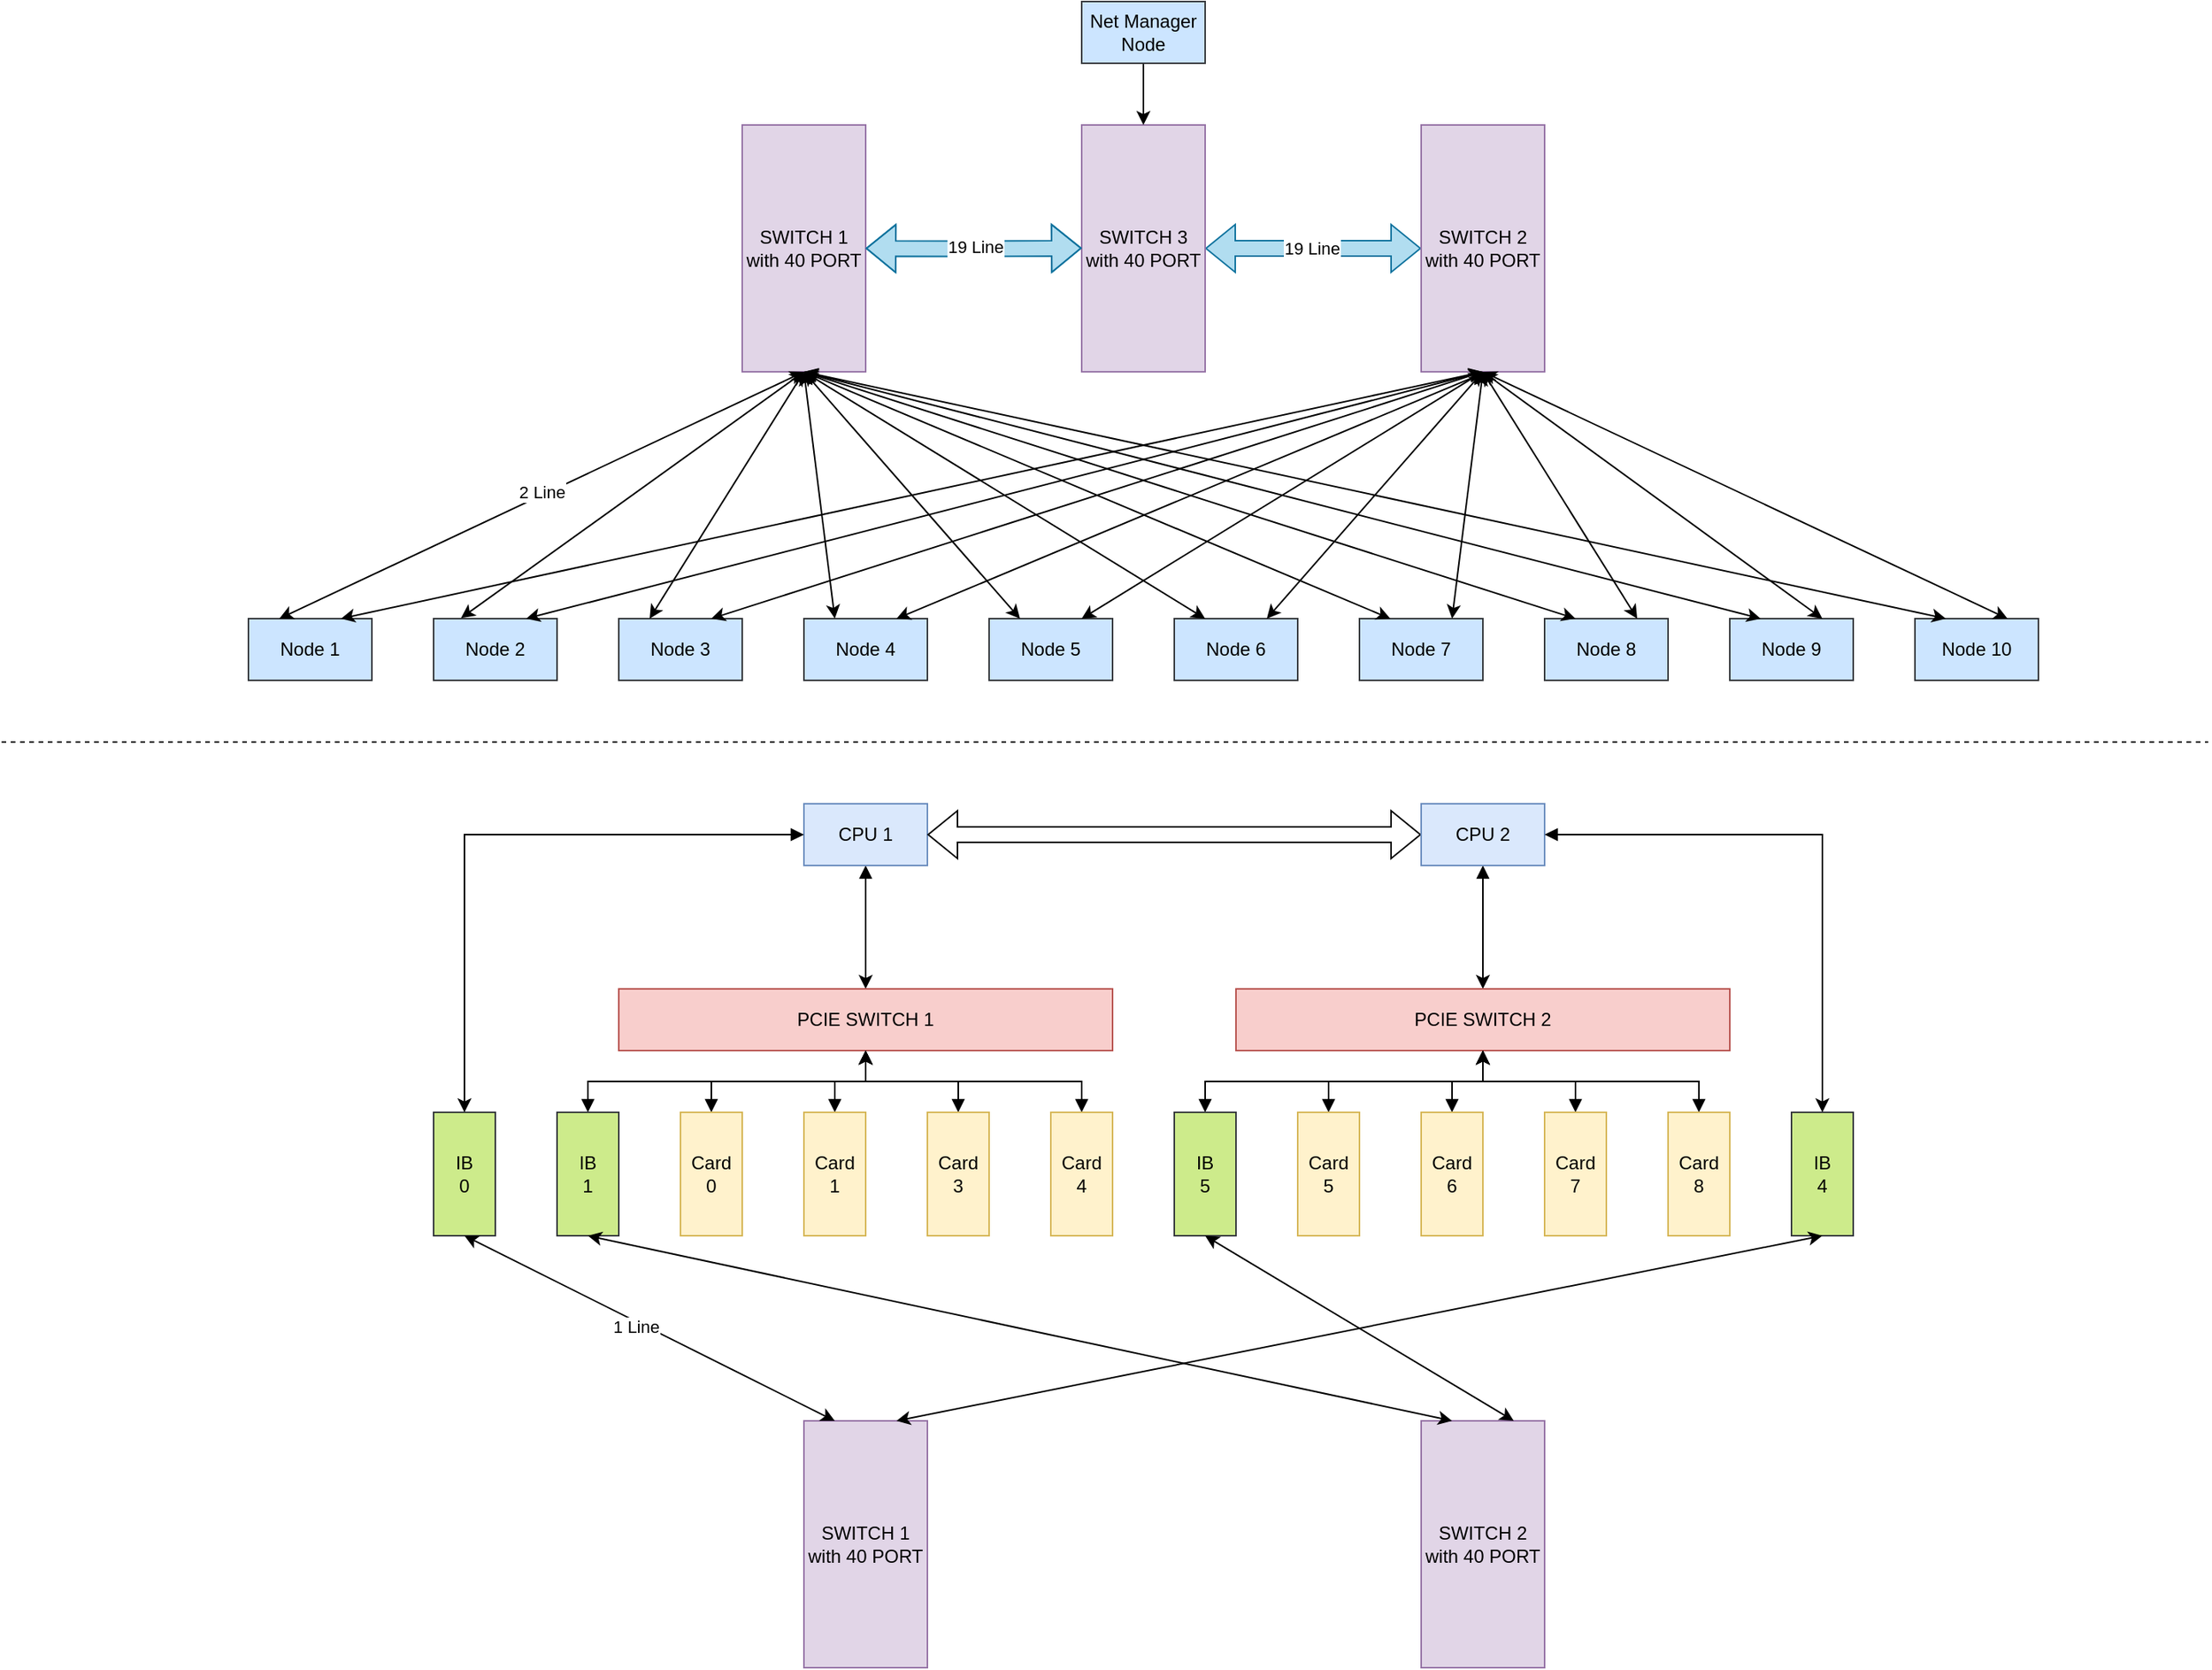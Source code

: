 <mxfile version="21.6.9" type="github">
  <diagram name="Page-1" id="We7jntTk1xdtihZDSqFv">
    <mxGraphModel dx="2924" dy="1150" grid="1" gridSize="10" guides="1" tooltips="1" connect="1" arrows="1" fold="1" page="1" pageScale="1" pageWidth="850" pageHeight="1100" math="0" shadow="0">
      <root>
        <mxCell id="0" />
        <mxCell id="1" parent="0" />
        <mxCell id="6E5yPgTEB-q1T4PbuA31-1" value="SWITCH 1&lt;br&gt;with 40 PORT" style="rounded=0;whiteSpace=wrap;html=1;fillColor=#e1d5e7;strokeColor=#9673a6;" parent="1" vertex="1">
          <mxGeometry x="120" y="80" width="80" height="160" as="geometry" />
        </mxCell>
        <mxCell id="6E5yPgTEB-q1T4PbuA31-34" value="" style="edgeStyle=orthogonalEdgeStyle;rounded=0;orthogonalLoop=1;jettySize=auto;html=1;shape=flexArrow;startArrow=block;fillColor=#b1ddf0;strokeColor=#10739e;" parent="1" source="6E5yPgTEB-q1T4PbuA31-2" target="6E5yPgTEB-q1T4PbuA31-32" edge="1">
          <mxGeometry relative="1" as="geometry" />
        </mxCell>
        <mxCell id="6E5yPgTEB-q1T4PbuA31-38" value="19 Line" style="edgeLabel;html=1;align=center;verticalAlign=middle;resizable=0;points=[];" parent="6E5yPgTEB-q1T4PbuA31-34" vertex="1" connectable="0">
          <mxGeometry x="0.02" relative="1" as="geometry">
            <mxPoint as="offset" />
          </mxGeometry>
        </mxCell>
        <mxCell id="6E5yPgTEB-q1T4PbuA31-2" value="SWITCH 2&lt;br&gt;with 40 PORT" style="rounded=0;whiteSpace=wrap;html=1;fillColor=#e1d5e7;strokeColor=#9673a6;" parent="1" vertex="1">
          <mxGeometry x="560" y="80" width="80" height="160" as="geometry" />
        </mxCell>
        <mxCell id="6E5yPgTEB-q1T4PbuA31-3" value="Node 3" style="rounded=0;whiteSpace=wrap;html=1;fillColor=#cce5ff;strokeColor=#36393d;" parent="1" vertex="1">
          <mxGeometry x="40" y="400" width="80" height="40" as="geometry" />
        </mxCell>
        <mxCell id="6E5yPgTEB-q1T4PbuA31-4" value="Node 4" style="rounded=0;whiteSpace=wrap;html=1;fillColor=#cce5ff;strokeColor=#36393d;" parent="1" vertex="1">
          <mxGeometry x="160" y="400" width="80" height="40" as="geometry" />
        </mxCell>
        <mxCell id="6E5yPgTEB-q1T4PbuA31-5" value="Node 5" style="rounded=0;whiteSpace=wrap;html=1;fillColor=#cce5ff;strokeColor=#36393d;" parent="1" vertex="1">
          <mxGeometry x="280" y="400" width="80" height="40" as="geometry" />
        </mxCell>
        <mxCell id="6E5yPgTEB-q1T4PbuA31-6" value="Node 6" style="rounded=0;whiteSpace=wrap;html=1;fillColor=#cce5ff;strokeColor=#36393d;" parent="1" vertex="1">
          <mxGeometry x="400" y="400" width="80" height="40" as="geometry" />
        </mxCell>
        <mxCell id="6E5yPgTEB-q1T4PbuA31-7" value="Node 8" style="rounded=0;whiteSpace=wrap;html=1;fillColor=#cce5ff;strokeColor=#36393d;" parent="1" vertex="1">
          <mxGeometry x="640" y="400" width="80" height="40" as="geometry" />
        </mxCell>
        <mxCell id="6E5yPgTEB-q1T4PbuA31-8" value="Node 7" style="rounded=0;whiteSpace=wrap;html=1;fillColor=#cce5ff;strokeColor=#36393d;" parent="1" vertex="1">
          <mxGeometry x="520" y="400" width="80" height="40" as="geometry" />
        </mxCell>
        <mxCell id="6E5yPgTEB-q1T4PbuA31-9" value="Node 2" style="rounded=0;whiteSpace=wrap;html=1;fillColor=#cce5ff;strokeColor=#36393d;" parent="1" vertex="1">
          <mxGeometry x="-80" y="400" width="80" height="40" as="geometry" />
        </mxCell>
        <mxCell id="6E5yPgTEB-q1T4PbuA31-10" value="Node 1" style="rounded=0;whiteSpace=wrap;html=1;fillColor=#cce5ff;strokeColor=#36393d;" parent="1" vertex="1">
          <mxGeometry x="-200" y="400" width="80" height="40" as="geometry" />
        </mxCell>
        <mxCell id="6E5yPgTEB-q1T4PbuA31-11" value="Node 9" style="rounded=0;whiteSpace=wrap;html=1;fillColor=#cce5ff;strokeColor=#36393d;" parent="1" vertex="1">
          <mxGeometry x="760" y="400" width="80" height="40" as="geometry" />
        </mxCell>
        <mxCell id="6E5yPgTEB-q1T4PbuA31-12" value="Node 10" style="rounded=0;whiteSpace=wrap;html=1;fillColor=#cce5ff;strokeColor=#36393d;" parent="1" vertex="1">
          <mxGeometry x="880" y="400" width="80" height="40" as="geometry" />
        </mxCell>
        <mxCell id="6E5yPgTEB-q1T4PbuA31-13" value="" style="endArrow=classic;startArrow=classic;html=1;rounded=0;exitX=0.25;exitY=0;exitDx=0;exitDy=0;entryX=0.5;entryY=1;entryDx=0;entryDy=0;" parent="1" source="6E5yPgTEB-q1T4PbuA31-10" target="6E5yPgTEB-q1T4PbuA31-1" edge="1">
          <mxGeometry width="50" height="50" relative="1" as="geometry">
            <mxPoint x="180" y="340" as="sourcePoint" />
            <mxPoint x="230" y="290" as="targetPoint" />
          </mxGeometry>
        </mxCell>
        <mxCell id="6E5yPgTEB-q1T4PbuA31-99" value="2 Line" style="edgeLabel;html=1;align=center;verticalAlign=middle;resizable=0;points=[];" parent="6E5yPgTEB-q1T4PbuA31-13" vertex="1" connectable="0">
          <mxGeometry x="0.002" y="2" relative="1" as="geometry">
            <mxPoint as="offset" />
          </mxGeometry>
        </mxCell>
        <mxCell id="6E5yPgTEB-q1T4PbuA31-14" value="" style="endArrow=classic;startArrow=classic;html=1;rounded=0;entryX=0.5;entryY=1;entryDx=0;entryDy=0;exitX=0.75;exitY=0;exitDx=0;exitDy=0;" parent="1" source="6E5yPgTEB-q1T4PbuA31-10" target="6E5yPgTEB-q1T4PbuA31-2" edge="1">
          <mxGeometry width="50" height="50" relative="1" as="geometry">
            <mxPoint x="-110" y="390" as="sourcePoint" />
            <mxPoint x="230" y="290" as="targetPoint" />
          </mxGeometry>
        </mxCell>
        <mxCell id="6E5yPgTEB-q1T4PbuA31-15" value="" style="endArrow=classic;startArrow=classic;html=1;rounded=0;exitX=0.222;exitY=-0.008;exitDx=0;exitDy=0;entryX=0.5;entryY=1;entryDx=0;entryDy=0;exitPerimeter=0;" parent="1" source="6E5yPgTEB-q1T4PbuA31-9" target="6E5yPgTEB-q1T4PbuA31-1" edge="1">
          <mxGeometry width="50" height="50" relative="1" as="geometry">
            <mxPoint x="-170" y="410" as="sourcePoint" />
            <mxPoint x="230" y="290" as="targetPoint" />
          </mxGeometry>
        </mxCell>
        <mxCell id="6E5yPgTEB-q1T4PbuA31-17" value="" style="endArrow=classic;startArrow=classic;html=1;rounded=0;exitX=0.75;exitY=0;exitDx=0;exitDy=0;entryX=0.5;entryY=1;entryDx=0;entryDy=0;" parent="1" source="6E5yPgTEB-q1T4PbuA31-9" target="6E5yPgTEB-q1T4PbuA31-2" edge="1">
          <mxGeometry width="50" height="50" relative="1" as="geometry">
            <mxPoint x="-52" y="410" as="sourcePoint" />
            <mxPoint x="230" y="290" as="targetPoint" />
          </mxGeometry>
        </mxCell>
        <mxCell id="6E5yPgTEB-q1T4PbuA31-18" value="" style="endArrow=classic;startArrow=classic;html=1;rounded=0;exitX=0.25;exitY=0;exitDx=0;exitDy=0;entryX=0.5;entryY=1;entryDx=0;entryDy=0;" parent="1" source="6E5yPgTEB-q1T4PbuA31-3" target="6E5yPgTEB-q1T4PbuA31-1" edge="1">
          <mxGeometry width="50" height="50" relative="1" as="geometry">
            <mxPoint x="-52" y="410" as="sourcePoint" />
            <mxPoint x="230" y="290" as="targetPoint" />
          </mxGeometry>
        </mxCell>
        <mxCell id="6E5yPgTEB-q1T4PbuA31-19" value="" style="endArrow=classic;startArrow=classic;html=1;rounded=0;exitX=0.75;exitY=0;exitDx=0;exitDy=0;entryX=0.5;entryY=1;entryDx=0;entryDy=0;" parent="1" source="6E5yPgTEB-q1T4PbuA31-3" target="6E5yPgTEB-q1T4PbuA31-2" edge="1">
          <mxGeometry width="50" height="50" relative="1" as="geometry">
            <mxPoint x="70" y="410" as="sourcePoint" />
            <mxPoint x="230" y="290" as="targetPoint" />
          </mxGeometry>
        </mxCell>
        <mxCell id="6E5yPgTEB-q1T4PbuA31-20" value="" style="endArrow=classic;startArrow=classic;html=1;rounded=0;exitX=0.25;exitY=0;exitDx=0;exitDy=0;entryX=0.5;entryY=1;entryDx=0;entryDy=0;" parent="1" source="6E5yPgTEB-q1T4PbuA31-4" target="6E5yPgTEB-q1T4PbuA31-1" edge="1">
          <mxGeometry width="50" height="50" relative="1" as="geometry">
            <mxPoint x="110" y="410" as="sourcePoint" />
            <mxPoint x="550" y="290" as="targetPoint" />
          </mxGeometry>
        </mxCell>
        <mxCell id="6E5yPgTEB-q1T4PbuA31-21" value="" style="endArrow=classic;startArrow=classic;html=1;rounded=0;exitX=0.75;exitY=0;exitDx=0;exitDy=0;entryX=0.52;entryY=1.002;entryDx=0;entryDy=0;entryPerimeter=0;" parent="1" source="6E5yPgTEB-q1T4PbuA31-4" target="6E5yPgTEB-q1T4PbuA31-2" edge="1">
          <mxGeometry width="50" height="50" relative="1" as="geometry">
            <mxPoint x="190" y="410" as="sourcePoint" />
            <mxPoint x="230" y="290" as="targetPoint" />
          </mxGeometry>
        </mxCell>
        <mxCell id="6E5yPgTEB-q1T4PbuA31-22" value="" style="endArrow=classic;startArrow=classic;html=1;rounded=0;exitX=0.25;exitY=0;exitDx=0;exitDy=0;entryX=0.5;entryY=1;entryDx=0;entryDy=0;" parent="1" source="6E5yPgTEB-q1T4PbuA31-5" target="6E5yPgTEB-q1T4PbuA31-1" edge="1">
          <mxGeometry width="50" height="50" relative="1" as="geometry">
            <mxPoint x="230" y="410" as="sourcePoint" />
            <mxPoint x="230" y="290" as="targetPoint" />
          </mxGeometry>
        </mxCell>
        <mxCell id="6E5yPgTEB-q1T4PbuA31-23" value="" style="endArrow=classic;startArrow=classic;html=1;rounded=0;exitX=0.75;exitY=0;exitDx=0;exitDy=0;entryX=0.5;entryY=1;entryDx=0;entryDy=0;" parent="1" source="6E5yPgTEB-q1T4PbuA31-5" target="6E5yPgTEB-q1T4PbuA31-2" edge="1">
          <mxGeometry width="50" height="50" relative="1" as="geometry">
            <mxPoint x="310" y="410" as="sourcePoint" />
            <mxPoint x="230" y="290" as="targetPoint" />
          </mxGeometry>
        </mxCell>
        <mxCell id="6E5yPgTEB-q1T4PbuA31-24" value="" style="endArrow=classic;startArrow=classic;html=1;rounded=0;exitX=0.75;exitY=0;exitDx=0;exitDy=0;entryX=0.5;entryY=1;entryDx=0;entryDy=0;" parent="1" source="6E5yPgTEB-q1T4PbuA31-6" target="6E5yPgTEB-q1T4PbuA31-2" edge="1">
          <mxGeometry width="50" height="50" relative="1" as="geometry">
            <mxPoint x="350" y="410" as="sourcePoint" />
            <mxPoint x="550" y="290" as="targetPoint" />
          </mxGeometry>
        </mxCell>
        <mxCell id="6E5yPgTEB-q1T4PbuA31-25" value="" style="endArrow=classic;startArrow=classic;html=1;rounded=0;exitX=0.25;exitY=0;exitDx=0;exitDy=0;entryX=0.5;entryY=1;entryDx=0;entryDy=0;" parent="1" source="6E5yPgTEB-q1T4PbuA31-6" target="6E5yPgTEB-q1T4PbuA31-1" edge="1">
          <mxGeometry width="50" height="50" relative="1" as="geometry">
            <mxPoint x="472" y="409" as="sourcePoint" />
            <mxPoint x="550" y="290" as="targetPoint" />
          </mxGeometry>
        </mxCell>
        <mxCell id="6E5yPgTEB-q1T4PbuA31-26" value="" style="endArrow=classic;startArrow=classic;html=1;rounded=0;exitX=0.75;exitY=0;exitDx=0;exitDy=0;entryX=0.5;entryY=1;entryDx=0;entryDy=0;" parent="1" source="6E5yPgTEB-q1T4PbuA31-8" target="6E5yPgTEB-q1T4PbuA31-2" edge="1">
          <mxGeometry width="50" height="50" relative="1" as="geometry">
            <mxPoint x="470" y="410" as="sourcePoint" />
            <mxPoint x="550" y="290" as="targetPoint" />
          </mxGeometry>
        </mxCell>
        <mxCell id="6E5yPgTEB-q1T4PbuA31-27" value="" style="endArrow=classic;startArrow=classic;html=1;rounded=0;exitX=0.75;exitY=0;exitDx=0;exitDy=0;entryX=0.5;entryY=1;entryDx=0;entryDy=0;" parent="1" source="6E5yPgTEB-q1T4PbuA31-7" target="6E5yPgTEB-q1T4PbuA31-2" edge="1">
          <mxGeometry width="50" height="50" relative="1" as="geometry">
            <mxPoint x="590" y="410" as="sourcePoint" />
            <mxPoint x="550" y="290" as="targetPoint" />
          </mxGeometry>
        </mxCell>
        <mxCell id="6E5yPgTEB-q1T4PbuA31-28" value="" style="endArrow=classic;startArrow=classic;html=1;rounded=0;exitX=0.25;exitY=0;exitDx=0;exitDy=0;entryX=0.5;entryY=1;entryDx=0;entryDy=0;" parent="1" source="6E5yPgTEB-q1T4PbuA31-8" target="6E5yPgTEB-q1T4PbuA31-1" edge="1">
          <mxGeometry width="50" height="50" relative="1" as="geometry">
            <mxPoint x="710" y="410" as="sourcePoint" />
            <mxPoint x="550" y="290" as="targetPoint" />
          </mxGeometry>
        </mxCell>
        <mxCell id="6E5yPgTEB-q1T4PbuA31-29" value="" style="endArrow=classic;startArrow=classic;html=1;rounded=0;exitX=0.25;exitY=0;exitDx=0;exitDy=0;entryX=0.5;entryY=1;entryDx=0;entryDy=0;" parent="1" source="6E5yPgTEB-q1T4PbuA31-11" target="6E5yPgTEB-q1T4PbuA31-1" edge="1">
          <mxGeometry width="50" height="50" relative="1" as="geometry">
            <mxPoint x="550" y="410" as="sourcePoint" />
            <mxPoint x="230" y="290" as="targetPoint" />
          </mxGeometry>
        </mxCell>
        <mxCell id="6E5yPgTEB-q1T4PbuA31-30" value="" style="endArrow=classic;startArrow=classic;html=1;rounded=0;exitX=0.25;exitY=0;exitDx=0;exitDy=0;entryX=0.5;entryY=1;entryDx=0;entryDy=0;" parent="1" source="6E5yPgTEB-q1T4PbuA31-7" target="6E5yPgTEB-q1T4PbuA31-1" edge="1">
          <mxGeometry width="50" height="50" relative="1" as="geometry">
            <mxPoint x="790" y="410" as="sourcePoint" />
            <mxPoint x="230" y="290" as="targetPoint" />
          </mxGeometry>
        </mxCell>
        <mxCell id="6E5yPgTEB-q1T4PbuA31-31" value="" style="endArrow=classic;startArrow=classic;html=1;rounded=0;exitX=0.75;exitY=0;exitDx=0;exitDy=0;entryX=0.5;entryY=1;entryDx=0;entryDy=0;" parent="1" source="6E5yPgTEB-q1T4PbuA31-11" target="6E5yPgTEB-q1T4PbuA31-2" edge="1">
          <mxGeometry width="50" height="50" relative="1" as="geometry">
            <mxPoint x="670" y="410" as="sourcePoint" />
            <mxPoint x="230" y="290" as="targetPoint" />
          </mxGeometry>
        </mxCell>
        <mxCell id="6E5yPgTEB-q1T4PbuA31-32" value="SWITCH 3&lt;br&gt;with 40 PORT" style="rounded=0;whiteSpace=wrap;html=1;fillColor=#e1d5e7;strokeColor=#9673a6;" parent="1" vertex="1">
          <mxGeometry x="340" y="80" width="80" height="160" as="geometry" />
        </mxCell>
        <mxCell id="6E5yPgTEB-q1T4PbuA31-36" value="" style="edgeStyle=orthogonalEdgeStyle;rounded=0;orthogonalLoop=1;jettySize=auto;html=1;shape=flexArrow;startArrow=block;entryX=1;entryY=0.5;entryDx=0;entryDy=0;fillColor=#b1ddf0;strokeColor=#10739e;" parent="1" target="6E5yPgTEB-q1T4PbuA31-1" edge="1">
          <mxGeometry relative="1" as="geometry">
            <mxPoint x="340" y="159.82" as="sourcePoint" />
            <mxPoint x="260" y="159.82" as="targetPoint" />
          </mxGeometry>
        </mxCell>
        <mxCell id="6E5yPgTEB-q1T4PbuA31-37" value="19 Line" style="edgeLabel;html=1;align=center;verticalAlign=middle;resizable=0;points=[];" parent="6E5yPgTEB-q1T4PbuA31-36" vertex="1" connectable="0">
          <mxGeometry x="-0.006" y="-2" relative="1" as="geometry">
            <mxPoint as="offset" />
          </mxGeometry>
        </mxCell>
        <mxCell id="6E5yPgTEB-q1T4PbuA31-39" value="" style="endArrow=classic;startArrow=classic;html=1;rounded=0;exitX=0.75;exitY=0;exitDx=0;exitDy=0;entryX=0.5;entryY=1;entryDx=0;entryDy=0;" parent="1" source="6E5yPgTEB-q1T4PbuA31-12" target="6E5yPgTEB-q1T4PbuA31-2" edge="1">
          <mxGeometry width="50" height="50" relative="1" as="geometry">
            <mxPoint x="830" y="410" as="sourcePoint" />
            <mxPoint x="610" y="250" as="targetPoint" />
          </mxGeometry>
        </mxCell>
        <mxCell id="6E5yPgTEB-q1T4PbuA31-40" value="" style="endArrow=classic;startArrow=classic;html=1;rounded=0;exitX=0.25;exitY=0;exitDx=0;exitDy=0;entryX=0.5;entryY=1;entryDx=0;entryDy=0;" parent="1" source="6E5yPgTEB-q1T4PbuA31-12" target="6E5yPgTEB-q1T4PbuA31-1" edge="1">
          <mxGeometry width="50" height="50" relative="1" as="geometry">
            <mxPoint x="950" y="410" as="sourcePoint" />
            <mxPoint x="610" y="250" as="targetPoint" />
          </mxGeometry>
        </mxCell>
        <mxCell id="6E5yPgTEB-q1T4PbuA31-46" value="" style="edgeStyle=orthogonalEdgeStyle;rounded=0;orthogonalLoop=1;jettySize=auto;html=1;startArrow=block;startFill=1;" parent="1" source="6E5yPgTEB-q1T4PbuA31-41" target="6E5yPgTEB-q1T4PbuA31-44" edge="1">
          <mxGeometry relative="1" as="geometry" />
        </mxCell>
        <mxCell id="6E5yPgTEB-q1T4PbuA31-41" value="CPU 1" style="rounded=0;whiteSpace=wrap;html=1;fillColor=#dae8fc;strokeColor=#6c8ebf;" parent="1" vertex="1">
          <mxGeometry x="160" y="520" width="80" height="40" as="geometry" />
        </mxCell>
        <mxCell id="6E5yPgTEB-q1T4PbuA31-43" value="" style="edgeStyle=orthogonalEdgeStyle;rounded=0;orthogonalLoop=1;jettySize=auto;html=1;shape=flexArrow;endArrow=block;startArrow=block;" parent="1" source="6E5yPgTEB-q1T4PbuA31-42" target="6E5yPgTEB-q1T4PbuA31-41" edge="1">
          <mxGeometry relative="1" as="geometry" />
        </mxCell>
        <mxCell id="6E5yPgTEB-q1T4PbuA31-47" value="" style="edgeStyle=orthogonalEdgeStyle;rounded=0;orthogonalLoop=1;jettySize=auto;html=1;startArrow=block;startFill=1;" parent="1" source="6E5yPgTEB-q1T4PbuA31-42" target="6E5yPgTEB-q1T4PbuA31-45" edge="1">
          <mxGeometry relative="1" as="geometry" />
        </mxCell>
        <mxCell id="6E5yPgTEB-q1T4PbuA31-42" value="CPU 2" style="rounded=0;whiteSpace=wrap;html=1;fillColor=#dae8fc;strokeColor=#6c8ebf;" parent="1" vertex="1">
          <mxGeometry x="560" y="520" width="80" height="40" as="geometry" />
        </mxCell>
        <mxCell id="6E5yPgTEB-q1T4PbuA31-44" value="PCIE SWITCH 1" style="rounded=0;whiteSpace=wrap;html=1;fillColor=#f8cecc;strokeColor=#b85450;" parent="1" vertex="1">
          <mxGeometry x="40" y="640" width="320" height="40" as="geometry" />
        </mxCell>
        <mxCell id="6E5yPgTEB-q1T4PbuA31-45" value="PCIE SWITCH 2" style="rounded=0;whiteSpace=wrap;html=1;fillColor=#f8cecc;strokeColor=#b85450;" parent="1" vertex="1">
          <mxGeometry x="440" y="640" width="320" height="40" as="geometry" />
        </mxCell>
        <mxCell id="6E5yPgTEB-q1T4PbuA31-53" value="" style="edgeStyle=orthogonalEdgeStyle;rounded=0;orthogonalLoop=1;jettySize=auto;html=1;startArrow=block;startFill=1;" parent="1" source="6E5yPgTEB-q1T4PbuA31-48" target="6E5yPgTEB-q1T4PbuA31-44" edge="1">
          <mxGeometry relative="1" as="geometry" />
        </mxCell>
        <mxCell id="6E5yPgTEB-q1T4PbuA31-48" value="Card&lt;br&gt;0" style="rounded=0;whiteSpace=wrap;html=1;fillColor=#fff2cc;strokeColor=#d6b656;" parent="1" vertex="1">
          <mxGeometry x="80" y="720" width="40" height="80" as="geometry" />
        </mxCell>
        <mxCell id="6E5yPgTEB-q1T4PbuA31-54" value="" style="edgeStyle=orthogonalEdgeStyle;rounded=0;orthogonalLoop=1;jettySize=auto;html=1;startArrow=block;startFill=1;" parent="1" source="6E5yPgTEB-q1T4PbuA31-49" target="6E5yPgTEB-q1T4PbuA31-44" edge="1">
          <mxGeometry relative="1" as="geometry" />
        </mxCell>
        <mxCell id="6E5yPgTEB-q1T4PbuA31-49" value="Card&lt;br style=&quot;border-color: var(--border-color);&quot;&gt;1" style="rounded=0;whiteSpace=wrap;html=1;fillColor=#fff2cc;strokeColor=#d6b656;" parent="1" vertex="1">
          <mxGeometry x="160" y="720" width="40" height="80" as="geometry" />
        </mxCell>
        <mxCell id="6E5yPgTEB-q1T4PbuA31-55" value="" style="edgeStyle=orthogonalEdgeStyle;rounded=0;orthogonalLoop=1;jettySize=auto;html=1;startArrow=block;startFill=1;" parent="1" source="6E5yPgTEB-q1T4PbuA31-50" target="6E5yPgTEB-q1T4PbuA31-44" edge="1">
          <mxGeometry relative="1" as="geometry" />
        </mxCell>
        <mxCell id="6E5yPgTEB-q1T4PbuA31-50" value="Card&lt;br style=&quot;border-color: var(--border-color);&quot;&gt;3" style="rounded=0;whiteSpace=wrap;html=1;fillColor=#fff2cc;strokeColor=#d6b656;" parent="1" vertex="1">
          <mxGeometry x="240" y="720" width="40" height="80" as="geometry" />
        </mxCell>
        <mxCell id="6E5yPgTEB-q1T4PbuA31-56" value="" style="edgeStyle=orthogonalEdgeStyle;rounded=0;orthogonalLoop=1;jettySize=auto;html=1;startArrow=block;startFill=1;" parent="1" source="6E5yPgTEB-q1T4PbuA31-51" target="6E5yPgTEB-q1T4PbuA31-44" edge="1">
          <mxGeometry relative="1" as="geometry" />
        </mxCell>
        <mxCell id="6E5yPgTEB-q1T4PbuA31-51" value="Card&lt;br style=&quot;border-color: var(--border-color);&quot;&gt;4" style="rounded=0;whiteSpace=wrap;html=1;fillColor=#fff2cc;strokeColor=#d6b656;" parent="1" vertex="1">
          <mxGeometry x="320" y="720" width="40" height="80" as="geometry" />
        </mxCell>
        <mxCell id="6E5yPgTEB-q1T4PbuA31-85" value="" style="edgeStyle=orthogonalEdgeStyle;rounded=0;orthogonalLoop=1;jettySize=auto;html=1;startArrow=block;startFill=1;" parent="1" source="6E5yPgTEB-q1T4PbuA31-52" target="6E5yPgTEB-q1T4PbuA31-44" edge="1">
          <mxGeometry relative="1" as="geometry" />
        </mxCell>
        <mxCell id="6E5yPgTEB-q1T4PbuA31-52" value="IB&lt;br&gt;1" style="rounded=0;whiteSpace=wrap;html=1;fillColor=#cdeb8b;strokeColor=#36393d;" parent="1" vertex="1">
          <mxGeometry y="720" width="40" height="80" as="geometry" />
        </mxCell>
        <mxCell id="6E5yPgTEB-q1T4PbuA31-81" value="" style="edgeStyle=orthogonalEdgeStyle;rounded=0;orthogonalLoop=1;jettySize=auto;html=1;startArrow=block;startFill=1;" parent="1" source="6E5yPgTEB-q1T4PbuA31-75" target="6E5yPgTEB-q1T4PbuA31-45" edge="1">
          <mxGeometry relative="1" as="geometry" />
        </mxCell>
        <mxCell id="6E5yPgTEB-q1T4PbuA31-75" value="Card&lt;br style=&quot;border-color: var(--border-color);&quot;&gt;5" style="rounded=0;whiteSpace=wrap;html=1;fillColor=#fff2cc;strokeColor=#d6b656;" parent="1" vertex="1">
          <mxGeometry x="480" y="720" width="40" height="80" as="geometry" />
        </mxCell>
        <mxCell id="6E5yPgTEB-q1T4PbuA31-82" value="" style="edgeStyle=orthogonalEdgeStyle;rounded=0;orthogonalLoop=1;jettySize=auto;html=1;startArrow=block;startFill=1;" parent="1" source="6E5yPgTEB-q1T4PbuA31-76" target="6E5yPgTEB-q1T4PbuA31-45" edge="1">
          <mxGeometry relative="1" as="geometry" />
        </mxCell>
        <mxCell id="6E5yPgTEB-q1T4PbuA31-76" value="Card&lt;br style=&quot;border-color: var(--border-color);&quot;&gt;6" style="rounded=0;whiteSpace=wrap;html=1;fillColor=#fff2cc;strokeColor=#d6b656;" parent="1" vertex="1">
          <mxGeometry x="560" y="720" width="40" height="80" as="geometry" />
        </mxCell>
        <mxCell id="6E5yPgTEB-q1T4PbuA31-83" value="" style="edgeStyle=orthogonalEdgeStyle;rounded=0;orthogonalLoop=1;jettySize=auto;html=1;startArrow=block;startFill=1;" parent="1" source="6E5yPgTEB-q1T4PbuA31-77" target="6E5yPgTEB-q1T4PbuA31-45" edge="1">
          <mxGeometry relative="1" as="geometry" />
        </mxCell>
        <mxCell id="6E5yPgTEB-q1T4PbuA31-77" value="Card&lt;br style=&quot;border-color: var(--border-color);&quot;&gt;7" style="rounded=0;whiteSpace=wrap;html=1;fillColor=#fff2cc;strokeColor=#d6b656;" parent="1" vertex="1">
          <mxGeometry x="640" y="720" width="40" height="80" as="geometry" />
        </mxCell>
        <mxCell id="6E5yPgTEB-q1T4PbuA31-84" value="" style="edgeStyle=orthogonalEdgeStyle;rounded=0;orthogonalLoop=1;jettySize=auto;html=1;startArrow=block;startFill=1;" parent="1" source="6E5yPgTEB-q1T4PbuA31-78" target="6E5yPgTEB-q1T4PbuA31-45" edge="1">
          <mxGeometry relative="1" as="geometry" />
        </mxCell>
        <mxCell id="6E5yPgTEB-q1T4PbuA31-78" value="Card&lt;br style=&quot;border-color: var(--border-color);&quot;&gt;8" style="rounded=0;whiteSpace=wrap;html=1;fillColor=#fff2cc;strokeColor=#d6b656;" parent="1" vertex="1">
          <mxGeometry x="720" y="720" width="40" height="80" as="geometry" />
        </mxCell>
        <mxCell id="6E5yPgTEB-q1T4PbuA31-80" value="" style="edgeStyle=orthogonalEdgeStyle;rounded=0;orthogonalLoop=1;jettySize=auto;html=1;startArrow=block;startFill=1;" parent="1" source="6E5yPgTEB-q1T4PbuA31-79" target="6E5yPgTEB-q1T4PbuA31-45" edge="1">
          <mxGeometry relative="1" as="geometry" />
        </mxCell>
        <mxCell id="6E5yPgTEB-q1T4PbuA31-79" value="IB&lt;br&gt;5" style="rounded=0;whiteSpace=wrap;html=1;fillColor=#cdeb8b;strokeColor=#36393d;" parent="1" vertex="1">
          <mxGeometry x="400" y="720" width="40" height="80" as="geometry" />
        </mxCell>
        <mxCell id="6E5yPgTEB-q1T4PbuA31-86" value="IB&lt;br&gt;0" style="rounded=0;whiteSpace=wrap;html=1;fillColor=#cdeb8b;strokeColor=#36393d;" parent="1" vertex="1">
          <mxGeometry x="-80" y="720" width="40" height="80" as="geometry" />
        </mxCell>
        <mxCell id="6E5yPgTEB-q1T4PbuA31-87" value="" style="edgeStyle=orthogonalEdgeStyle;rounded=0;orthogonalLoop=1;jettySize=auto;html=1;exitX=0;exitY=0.5;exitDx=0;exitDy=0;entryX=0.5;entryY=0;entryDx=0;entryDy=0;startArrow=block;startFill=1;" parent="1" source="6E5yPgTEB-q1T4PbuA31-41" target="6E5yPgTEB-q1T4PbuA31-86" edge="1">
          <mxGeometry relative="1" as="geometry">
            <mxPoint x="210" y="570" as="sourcePoint" />
            <mxPoint x="210" y="650" as="targetPoint" />
          </mxGeometry>
        </mxCell>
        <mxCell id="6E5yPgTEB-q1T4PbuA31-90" value="IB&lt;br&gt;4" style="rounded=0;whiteSpace=wrap;html=1;fillColor=#cdeb8b;strokeColor=#36393d;" parent="1" vertex="1">
          <mxGeometry x="800" y="720" width="40" height="80" as="geometry" />
        </mxCell>
        <mxCell id="6E5yPgTEB-q1T4PbuA31-91" value="" style="edgeStyle=orthogonalEdgeStyle;rounded=0;orthogonalLoop=1;jettySize=auto;html=1;exitX=1;exitY=0.5;exitDx=0;exitDy=0;entryX=0.5;entryY=0;entryDx=0;entryDy=0;startArrow=block;startFill=1;" parent="1" source="6E5yPgTEB-q1T4PbuA31-42" target="6E5yPgTEB-q1T4PbuA31-90" edge="1">
          <mxGeometry relative="1" as="geometry">
            <mxPoint x="1000" y="540" as="sourcePoint" />
            <mxPoint x="1050" y="650" as="targetPoint" />
          </mxGeometry>
        </mxCell>
        <mxCell id="6E5yPgTEB-q1T4PbuA31-92" value="SWITCH 1&lt;br&gt;with 40 PORT" style="rounded=0;whiteSpace=wrap;html=1;fillColor=#e1d5e7;strokeColor=#9673a6;" parent="1" vertex="1">
          <mxGeometry x="160" y="920" width="80" height="160" as="geometry" />
        </mxCell>
        <mxCell id="6E5yPgTEB-q1T4PbuA31-93" value="SWITCH 2&lt;br&gt;with 40 PORT" style="rounded=0;whiteSpace=wrap;html=1;fillColor=#e1d5e7;strokeColor=#9673a6;" parent="1" vertex="1">
          <mxGeometry x="560" y="920" width="80" height="160" as="geometry" />
        </mxCell>
        <mxCell id="6E5yPgTEB-q1T4PbuA31-94" value="" style="endArrow=classic;startArrow=classic;html=1;rounded=0;exitX=0.5;exitY=1;exitDx=0;exitDy=0;entryX=0.25;entryY=0;entryDx=0;entryDy=0;" parent="1" source="6E5yPgTEB-q1T4PbuA31-86" target="6E5yPgTEB-q1T4PbuA31-92" edge="1">
          <mxGeometry width="50" height="50" relative="1" as="geometry">
            <mxPoint x="-40" y="860" as="sourcePoint" />
            <mxPoint x="182" y="700" as="targetPoint" />
          </mxGeometry>
        </mxCell>
        <mxCell id="6E5yPgTEB-q1T4PbuA31-100" value="1 Line" style="edgeLabel;html=1;align=center;verticalAlign=middle;resizable=0;points=[];" parent="6E5yPgTEB-q1T4PbuA31-94" vertex="1" connectable="0">
          <mxGeometry x="-0.067" y="-3" relative="1" as="geometry">
            <mxPoint as="offset" />
          </mxGeometry>
        </mxCell>
        <mxCell id="6E5yPgTEB-q1T4PbuA31-95" value="" style="endArrow=classic;startArrow=classic;html=1;rounded=0;exitX=0.5;exitY=1;exitDx=0;exitDy=0;entryX=0.75;entryY=0;entryDx=0;entryDy=0;" parent="1" source="6E5yPgTEB-q1T4PbuA31-90" target="6E5yPgTEB-q1T4PbuA31-92" edge="1">
          <mxGeometry width="50" height="50" relative="1" as="geometry">
            <mxPoint x="-50" y="810" as="sourcePoint" />
            <mxPoint x="230" y="930" as="targetPoint" />
          </mxGeometry>
        </mxCell>
        <mxCell id="6E5yPgTEB-q1T4PbuA31-96" value="" style="endArrow=classic;startArrow=classic;html=1;rounded=0;exitX=0.5;exitY=1;exitDx=0;exitDy=0;entryX=0.25;entryY=0;entryDx=0;entryDy=0;" parent="1" source="6E5yPgTEB-q1T4PbuA31-52" target="6E5yPgTEB-q1T4PbuA31-93" edge="1">
          <mxGeometry width="50" height="50" relative="1" as="geometry">
            <mxPoint x="-50" y="810" as="sourcePoint" />
            <mxPoint x="230" y="930" as="targetPoint" />
          </mxGeometry>
        </mxCell>
        <mxCell id="6E5yPgTEB-q1T4PbuA31-97" value="" style="endArrow=classic;startArrow=classic;html=1;rounded=0;exitX=0.5;exitY=1;exitDx=0;exitDy=0;entryX=0.75;entryY=0;entryDx=0;entryDy=0;" parent="1" source="6E5yPgTEB-q1T4PbuA31-79" target="6E5yPgTEB-q1T4PbuA31-93" edge="1">
          <mxGeometry width="50" height="50" relative="1" as="geometry">
            <mxPoint x="30" y="810" as="sourcePoint" />
            <mxPoint x="470" y="930" as="targetPoint" />
          </mxGeometry>
        </mxCell>
        <mxCell id="6E5yPgTEB-q1T4PbuA31-98" value="" style="endArrow=none;dashed=1;html=1;rounded=0;" parent="1" edge="1">
          <mxGeometry width="50" height="50" relative="1" as="geometry">
            <mxPoint x="-360" y="480" as="sourcePoint" />
            <mxPoint x="1070" y="480" as="targetPoint" />
          </mxGeometry>
        </mxCell>
        <mxCell id="6E5yPgTEB-q1T4PbuA31-102" value="" style="edgeStyle=orthogonalEdgeStyle;rounded=0;orthogonalLoop=1;jettySize=auto;html=1;" parent="1" source="6E5yPgTEB-q1T4PbuA31-101" target="6E5yPgTEB-q1T4PbuA31-32" edge="1">
          <mxGeometry relative="1" as="geometry" />
        </mxCell>
        <mxCell id="6E5yPgTEB-q1T4PbuA31-101" value="Net Manager&lt;br&gt;Node" style="rounded=0;whiteSpace=wrap;html=1;fillColor=#cce5ff;strokeColor=#36393d;" parent="1" vertex="1">
          <mxGeometry x="340" width="80" height="40" as="geometry" />
        </mxCell>
      </root>
    </mxGraphModel>
  </diagram>
</mxfile>
